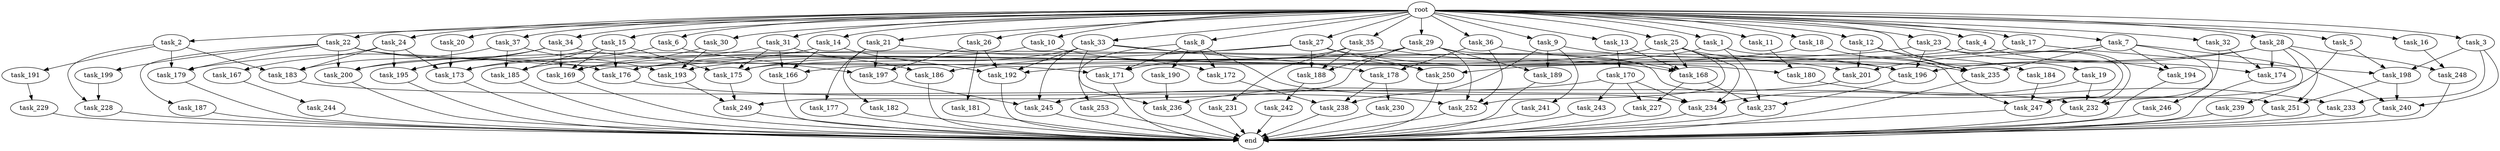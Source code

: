 digraph G {
  root [size="0.000000"];
  task_1 [size="10.240000"];
  task_2 [size="10.240000"];
  task_3 [size="10.240000"];
  task_4 [size="10.240000"];
  task_5 [size="10.240000"];
  task_6 [size="10.240000"];
  task_7 [size="10.240000"];
  task_8 [size="10.240000"];
  task_9 [size="10.240000"];
  task_10 [size="10.240000"];
  task_11 [size="10.240000"];
  task_12 [size="10.240000"];
  task_13 [size="10.240000"];
  task_14 [size="10.240000"];
  task_15 [size="10.240000"];
  task_16 [size="10.240000"];
  task_17 [size="10.240000"];
  task_18 [size="10.240000"];
  task_19 [size="10.240000"];
  task_20 [size="10.240000"];
  task_21 [size="10.240000"];
  task_22 [size="10.240000"];
  task_23 [size="10.240000"];
  task_24 [size="10.240000"];
  task_25 [size="10.240000"];
  task_26 [size="10.240000"];
  task_27 [size="10.240000"];
  task_28 [size="10.240000"];
  task_29 [size="10.240000"];
  task_30 [size="10.240000"];
  task_31 [size="10.240000"];
  task_32 [size="10.240000"];
  task_33 [size="10.240000"];
  task_34 [size="10.240000"];
  task_35 [size="10.240000"];
  task_36 [size="10.240000"];
  task_37 [size="10.240000"];
  task_166 [size="16664473108.480000"];
  task_167 [size="773094113.280000"];
  task_168 [size="22763326668.799999"];
  task_169 [size="6098853560.320000"];
  task_170 [size="1374389534.720000"];
  task_171 [size="14173392076.800001"];
  task_172 [size="9706626088.960001"];
  task_173 [size="8504035246.080000"];
  task_174 [size="6957847019.520000"];
  task_175 [size="12884901888.000000"];
  task_176 [size="10136122818.559999"];
  task_177 [size="5497558138.880000"];
  task_178 [size="9964324126.719999"];
  task_179 [size="14173392076.800001"];
  task_180 [size="7301444403.200000"];
  task_181 [size="5497558138.880000"];
  task_182 [size="5497558138.880000"];
  task_183 [size="10136122818.559999"];
  task_184 [size="5497558138.880000"];
  task_185 [size="8074538516.480000"];
  task_186 [size="10050223472.639999"];
  task_187 [size="1374389534.720000"];
  task_188 [size="13829794693.120001"];
  task_189 [size="6356551598.080000"];
  task_190 [size="4209067950.080000"];
  task_191 [size="8589934592.000000"];
  task_192 [size="15290083573.760000"];
  task_193 [size="8504035246.080000"];
  task_194 [size="12799002542.080000"];
  task_195 [size="1889785610.240000"];
  task_196 [size="10565619548.160000"];
  task_197 [size="12369505812.480000"];
  task_198 [size="9964324126.719999"];
  task_199 [size="1374389534.720000"];
  task_200 [size="5239860101.120000"];
  task_201 [size="15461882265.600000"];
  task_227 [size="3521873182.720000"];
  task_228 [size="12799002542.080000"];
  task_229 [size="343597383.680000"];
  task_230 [size="6957847019.520000"];
  task_231 [size="8589934592.000000"];
  task_232 [size="16664473108.480000"];
  task_233 [size="6871947673.600000"];
  task_234 [size="10565619548.160000"];
  task_235 [size="22505628631.040001"];
  task_236 [size="5841155522.560000"];
  task_237 [size="13314398617.600000"];
  task_238 [size="14259291422.720001"];
  task_239 [size="1374389534.720000"];
  task_240 [size="18554258718.720001"];
  task_241 [size="4209067950.080000"];
  task_242 [size="343597383.680000"];
  task_243 [size="1374389534.720000"];
  task_244 [size="773094113.280000"];
  task_245 [size="9105330667.520000"];
  task_246 [size="8589934592.000000"];
  task_247 [size="13915694039.040001"];
  task_248 [size="1717986918.400000"];
  task_249 [size="3865470566.400000"];
  task_250 [size="8675833937.920000"];
  task_251 [size="12111807774.719999"];
  task_252 [size="15290083573.760000"];
  task_253 [size="4209067950.080000"];
  end [size="0.000000"];

  root -> task_1 [size="1.000000"];
  root -> task_2 [size="1.000000"];
  root -> task_3 [size="1.000000"];
  root -> task_4 [size="1.000000"];
  root -> task_5 [size="1.000000"];
  root -> task_6 [size="1.000000"];
  root -> task_7 [size="1.000000"];
  root -> task_8 [size="1.000000"];
  root -> task_9 [size="1.000000"];
  root -> task_10 [size="1.000000"];
  root -> task_11 [size="1.000000"];
  root -> task_12 [size="1.000000"];
  root -> task_13 [size="1.000000"];
  root -> task_14 [size="1.000000"];
  root -> task_15 [size="1.000000"];
  root -> task_16 [size="1.000000"];
  root -> task_17 [size="1.000000"];
  root -> task_18 [size="1.000000"];
  root -> task_19 [size="1.000000"];
  root -> task_20 [size="1.000000"];
  root -> task_21 [size="1.000000"];
  root -> task_22 [size="1.000000"];
  root -> task_23 [size="1.000000"];
  root -> task_24 [size="1.000000"];
  root -> task_25 [size="1.000000"];
  root -> task_26 [size="1.000000"];
  root -> task_27 [size="1.000000"];
  root -> task_28 [size="1.000000"];
  root -> task_29 [size="1.000000"];
  root -> task_30 [size="1.000000"];
  root -> task_31 [size="1.000000"];
  root -> task_32 [size="1.000000"];
  root -> task_33 [size="1.000000"];
  root -> task_34 [size="1.000000"];
  root -> task_35 [size="1.000000"];
  root -> task_36 [size="1.000000"];
  root -> task_37 [size="1.000000"];
  task_1 -> task_193 [size="679477248.000000"];
  task_1 -> task_237 [size="679477248.000000"];
  task_1 -> task_247 [size="679477248.000000"];
  task_2 -> task_179 [size="838860800.000000"];
  task_2 -> task_183 [size="838860800.000000"];
  task_2 -> task_191 [size="838860800.000000"];
  task_2 -> task_228 [size="838860800.000000"];
  task_3 -> task_198 [size="134217728.000000"];
  task_3 -> task_233 [size="134217728.000000"];
  task_3 -> task_240 [size="134217728.000000"];
  task_4 -> task_174 [size="411041792.000000"];
  task_4 -> task_175 [size="411041792.000000"];
  task_5 -> task_198 [size="301989888.000000"];
  task_5 -> task_232 [size="301989888.000000"];
  task_6 -> task_173 [size="134217728.000000"];
  task_6 -> task_197 [size="134217728.000000"];
  task_7 -> task_194 [size="838860800.000000"];
  task_7 -> task_201 [size="838860800.000000"];
  task_7 -> task_235 [size="838860800.000000"];
  task_7 -> task_240 [size="838860800.000000"];
  task_7 -> task_246 [size="838860800.000000"];
  task_8 -> task_171 [size="411041792.000000"];
  task_8 -> task_172 [size="411041792.000000"];
  task_8 -> task_190 [size="411041792.000000"];
  task_8 -> task_234 [size="411041792.000000"];
  task_8 -> task_253 [size="411041792.000000"];
  task_9 -> task_189 [size="411041792.000000"];
  task_9 -> task_196 [size="411041792.000000"];
  task_9 -> task_238 [size="411041792.000000"];
  task_9 -> task_241 [size="411041792.000000"];
  task_10 -> task_176 [size="411041792.000000"];
  task_10 -> task_250 [size="411041792.000000"];
  task_11 -> task_180 [size="411041792.000000"];
  task_12 -> task_184 [size="536870912.000000"];
  task_12 -> task_201 [size="536870912.000000"];
  task_12 -> task_235 [size="536870912.000000"];
  task_13 -> task_168 [size="134217728.000000"];
  task_13 -> task_170 [size="134217728.000000"];
  task_14 -> task_166 [size="411041792.000000"];
  task_14 -> task_179 [size="411041792.000000"];
  task_14 -> task_192 [size="411041792.000000"];
  task_15 -> task_169 [size="33554432.000000"];
  task_15 -> task_175 [size="33554432.000000"];
  task_15 -> task_176 [size="33554432.000000"];
  task_15 -> task_185 [size="33554432.000000"];
  task_15 -> task_195 [size="33554432.000000"];
  task_16 -> task_248 [size="33554432.000000"];
  task_17 -> task_166 [size="536870912.000000"];
  task_17 -> task_198 [size="536870912.000000"];
  task_18 -> task_192 [size="411041792.000000"];
  task_18 -> task_235 [size="411041792.000000"];
  task_19 -> task_232 [size="75497472.000000"];
  task_19 -> task_234 [size="75497472.000000"];
  task_20 -> task_173 [size="411041792.000000"];
  task_21 -> task_172 [size="536870912.000000"];
  task_21 -> task_177 [size="536870912.000000"];
  task_21 -> task_182 [size="536870912.000000"];
  task_21 -> task_197 [size="536870912.000000"];
  task_22 -> task_171 [size="134217728.000000"];
  task_22 -> task_176 [size="134217728.000000"];
  task_22 -> task_179 [size="134217728.000000"];
  task_22 -> task_187 [size="134217728.000000"];
  task_22 -> task_199 [size="134217728.000000"];
  task_22 -> task_200 [size="134217728.000000"];
  task_23 -> task_169 [size="411041792.000000"];
  task_23 -> task_194 [size="411041792.000000"];
  task_23 -> task_196 [size="411041792.000000"];
  task_23 -> task_232 [size="411041792.000000"];
  task_23 -> task_247 [size="411041792.000000"];
  task_24 -> task_167 [size="75497472.000000"];
  task_24 -> task_173 [size="75497472.000000"];
  task_24 -> task_183 [size="75497472.000000"];
  task_24 -> task_195 [size="75497472.000000"];
  task_25 -> task_168 [size="411041792.000000"];
  task_25 -> task_176 [size="411041792.000000"];
  task_25 -> task_234 [size="411041792.000000"];
  task_25 -> task_235 [size="411041792.000000"];
  task_25 -> task_252 [size="411041792.000000"];
  task_26 -> task_181 [size="536870912.000000"];
  task_26 -> task_192 [size="536870912.000000"];
  task_26 -> task_197 [size="536870912.000000"];
  task_27 -> task_180 [size="301989888.000000"];
  task_27 -> task_186 [size="301989888.000000"];
  task_27 -> task_188 [size="301989888.000000"];
  task_27 -> task_200 [size="301989888.000000"];
  task_27 -> task_250 [size="301989888.000000"];
  task_28 -> task_174 [size="134217728.000000"];
  task_28 -> task_196 [size="134217728.000000"];
  task_28 -> task_239 [size="134217728.000000"];
  task_28 -> task_248 [size="134217728.000000"];
  task_28 -> task_250 [size="134217728.000000"];
  task_28 -> task_251 [size="134217728.000000"];
  task_29 -> task_173 [size="209715200.000000"];
  task_29 -> task_188 [size="209715200.000000"];
  task_29 -> task_189 [size="209715200.000000"];
  task_29 -> task_249 [size="209715200.000000"];
  task_29 -> task_251 [size="209715200.000000"];
  task_29 -> task_252 [size="209715200.000000"];
  task_30 -> task_169 [size="75497472.000000"];
  task_30 -> task_193 [size="75497472.000000"];
  task_31 -> task_166 [size="679477248.000000"];
  task_31 -> task_175 [size="679477248.000000"];
  task_31 -> task_185 [size="679477248.000000"];
  task_31 -> task_186 [size="679477248.000000"];
  task_32 -> task_174 [size="134217728.000000"];
  task_32 -> task_247 [size="134217728.000000"];
  task_33 -> task_175 [size="134217728.000000"];
  task_33 -> task_178 [size="134217728.000000"];
  task_33 -> task_192 [size="134217728.000000"];
  task_33 -> task_201 [size="134217728.000000"];
  task_33 -> task_236 [size="134217728.000000"];
  task_33 -> task_245 [size="134217728.000000"];
  task_34 -> task_169 [size="75497472.000000"];
  task_34 -> task_195 [size="75497472.000000"];
  task_34 -> task_196 [size="75497472.000000"];
  task_34 -> task_200 [size="75497472.000000"];
  task_35 -> task_168 [size="838860800.000000"];
  task_35 -> task_171 [size="838860800.000000"];
  task_35 -> task_188 [size="838860800.000000"];
  task_35 -> task_231 [size="838860800.000000"];
  task_36 -> task_168 [size="838860800.000000"];
  task_36 -> task_178 [size="838860800.000000"];
  task_36 -> task_252 [size="838860800.000000"];
  task_37 -> task_183 [size="75497472.000000"];
  task_37 -> task_185 [size="75497472.000000"];
  task_37 -> task_193 [size="75497472.000000"];
  task_166 -> end [size="1.000000"];
  task_167 -> task_244 [size="75497472.000000"];
  task_168 -> task_227 [size="209715200.000000"];
  task_168 -> task_237 [size="209715200.000000"];
  task_169 -> end [size="1.000000"];
  task_170 -> task_227 [size="134217728.000000"];
  task_170 -> task_234 [size="134217728.000000"];
  task_170 -> task_236 [size="134217728.000000"];
  task_170 -> task_243 [size="134217728.000000"];
  task_171 -> end [size="1.000000"];
  task_172 -> task_238 [size="301989888.000000"];
  task_173 -> end [size="1.000000"];
  task_174 -> end [size="1.000000"];
  task_175 -> task_249 [size="33554432.000000"];
  task_176 -> task_252 [size="33554432.000000"];
  task_177 -> end [size="1.000000"];
  task_178 -> task_230 [size="679477248.000000"];
  task_178 -> task_238 [size="679477248.000000"];
  task_179 -> end [size="1.000000"];
  task_180 -> task_233 [size="536870912.000000"];
  task_181 -> end [size="1.000000"];
  task_182 -> end [size="1.000000"];
  task_183 -> task_232 [size="838860800.000000"];
  task_184 -> task_247 [size="134217728.000000"];
  task_185 -> end [size="1.000000"];
  task_186 -> end [size="1.000000"];
  task_187 -> end [size="1.000000"];
  task_188 -> task_242 [size="33554432.000000"];
  task_189 -> end [size="1.000000"];
  task_190 -> task_236 [size="301989888.000000"];
  task_191 -> task_229 [size="33554432.000000"];
  task_192 -> end [size="1.000000"];
  task_193 -> task_249 [size="134217728.000000"];
  task_194 -> end [size="1.000000"];
  task_195 -> end [size="1.000000"];
  task_196 -> task_237 [size="411041792.000000"];
  task_197 -> task_245 [size="75497472.000000"];
  task_198 -> task_240 [size="838860800.000000"];
  task_198 -> task_251 [size="838860800.000000"];
  task_199 -> task_228 [size="411041792.000000"];
  task_200 -> end [size="1.000000"];
  task_201 -> task_245 [size="679477248.000000"];
  task_227 -> end [size="1.000000"];
  task_228 -> end [size="1.000000"];
  task_229 -> end [size="1.000000"];
  task_230 -> end [size="1.000000"];
  task_231 -> end [size="1.000000"];
  task_232 -> end [size="1.000000"];
  task_233 -> end [size="1.000000"];
  task_234 -> end [size="1.000000"];
  task_235 -> end [size="1.000000"];
  task_236 -> end [size="1.000000"];
  task_237 -> end [size="1.000000"];
  task_238 -> end [size="1.000000"];
  task_239 -> end [size="1.000000"];
  task_240 -> end [size="1.000000"];
  task_241 -> end [size="1.000000"];
  task_242 -> end [size="1.000000"];
  task_243 -> end [size="1.000000"];
  task_244 -> end [size="1.000000"];
  task_245 -> end [size="1.000000"];
  task_246 -> end [size="1.000000"];
  task_247 -> end [size="1.000000"];
  task_248 -> end [size="1.000000"];
  task_249 -> end [size="1.000000"];
  task_250 -> end [size="1.000000"];
  task_251 -> end [size="1.000000"];
  task_252 -> end [size="1.000000"];
  task_253 -> end [size="1.000000"];
}
